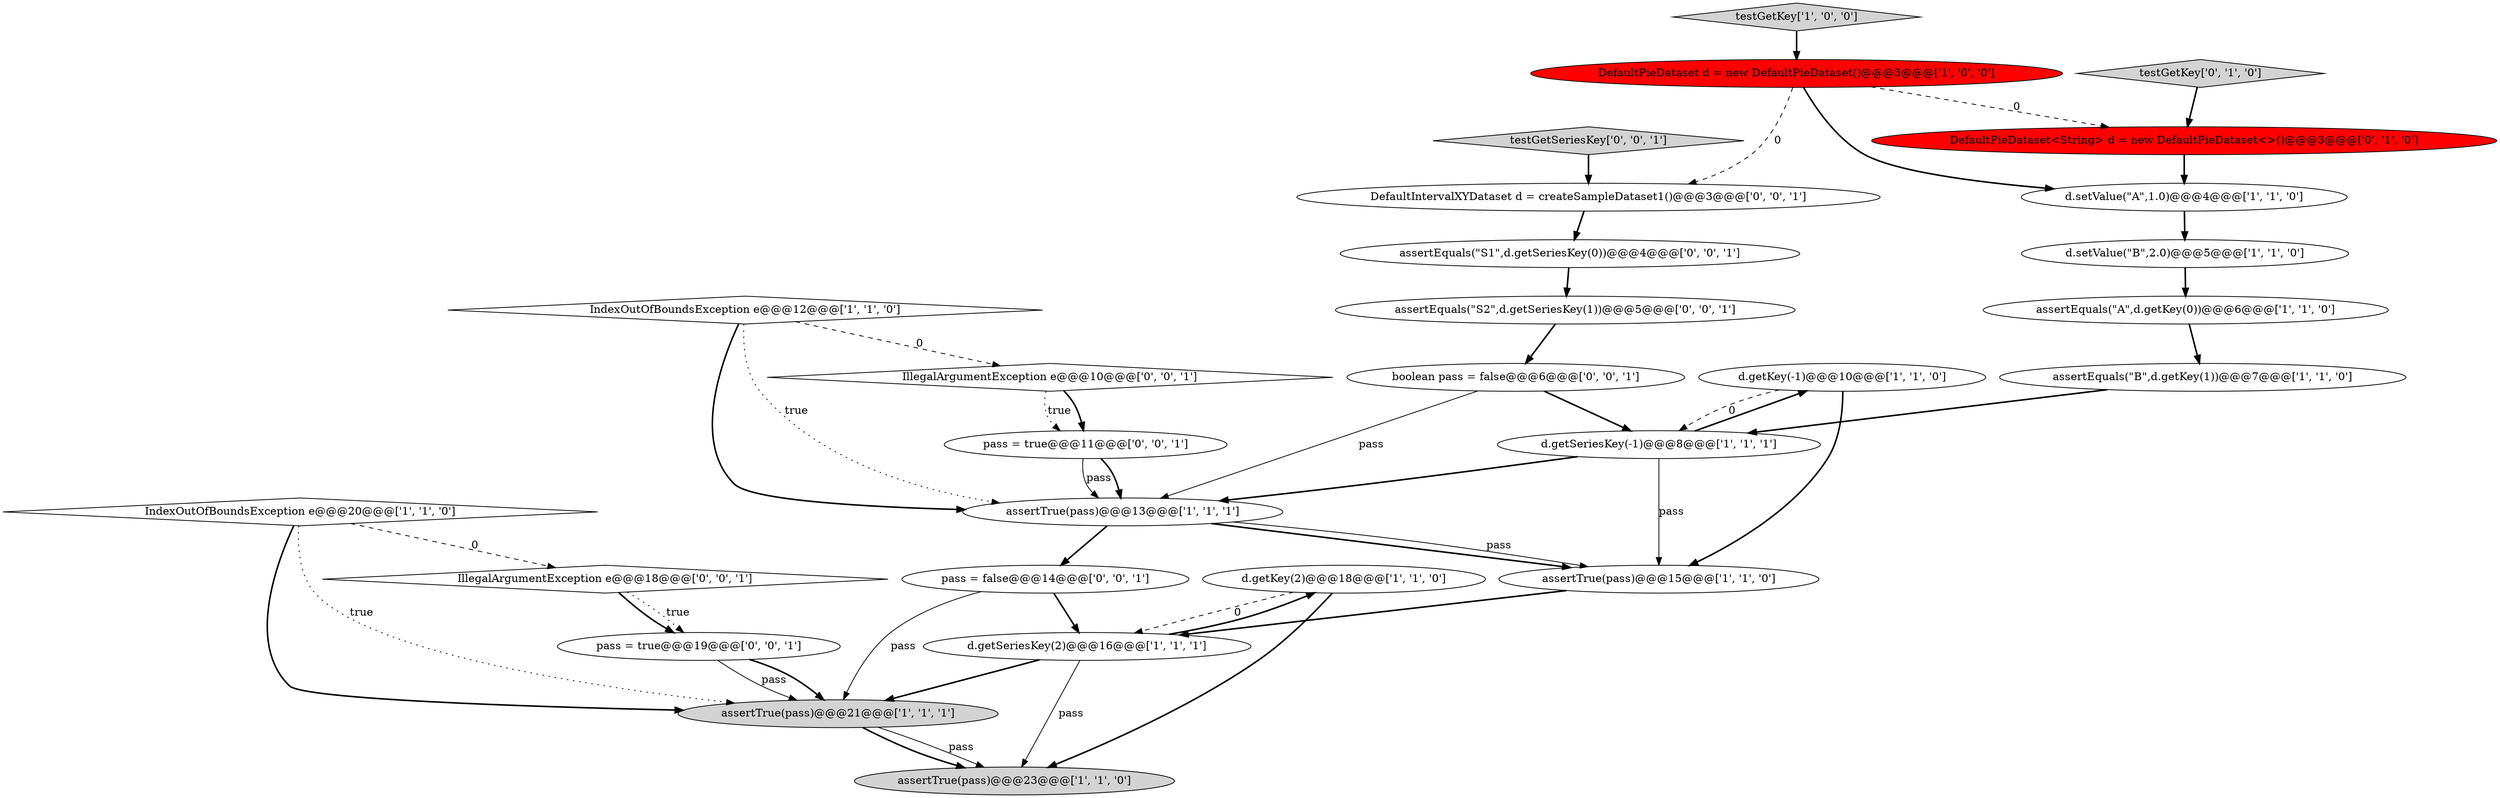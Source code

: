 digraph {
12 [style = filled, label = "d.getKey(2)@@@18@@@['1', '1', '0']", fillcolor = white, shape = ellipse image = "AAA0AAABBB1BBB"];
23 [style = filled, label = "boolean pass = false@@@6@@@['0', '0', '1']", fillcolor = white, shape = ellipse image = "AAA0AAABBB3BBB"];
7 [style = filled, label = "IndexOutOfBoundsException e@@@20@@@['1', '1', '0']", fillcolor = white, shape = diamond image = "AAA0AAABBB1BBB"];
2 [style = filled, label = "IndexOutOfBoundsException e@@@12@@@['1', '1', '0']", fillcolor = white, shape = diamond image = "AAA0AAABBB1BBB"];
22 [style = filled, label = "testGetSeriesKey['0', '0', '1']", fillcolor = lightgray, shape = diamond image = "AAA0AAABBB3BBB"];
10 [style = filled, label = "assertTrue(pass)@@@15@@@['1', '1', '0']", fillcolor = white, shape = ellipse image = "AAA0AAABBB1BBB"];
25 [style = filled, label = "IllegalArgumentException e@@@18@@@['0', '0', '1']", fillcolor = white, shape = diamond image = "AAA0AAABBB3BBB"];
4 [style = filled, label = "assertTrue(pass)@@@21@@@['1', '1', '1']", fillcolor = lightgray, shape = ellipse image = "AAA0AAABBB1BBB"];
5 [style = filled, label = "d.setValue(\"B\",2.0)@@@5@@@['1', '1', '0']", fillcolor = white, shape = ellipse image = "AAA0AAABBB1BBB"];
17 [style = filled, label = "DefaultPieDataset<String> d = new DefaultPieDataset<>()@@@3@@@['0', '1', '0']", fillcolor = red, shape = ellipse image = "AAA1AAABBB2BBB"];
19 [style = filled, label = "assertEquals(\"S2\",d.getSeriesKey(1))@@@5@@@['0', '0', '1']", fillcolor = white, shape = ellipse image = "AAA0AAABBB3BBB"];
24 [style = filled, label = "pass = true@@@11@@@['0', '0', '1']", fillcolor = white, shape = ellipse image = "AAA0AAABBB3BBB"];
13 [style = filled, label = "assertTrue(pass)@@@13@@@['1', '1', '1']", fillcolor = white, shape = ellipse image = "AAA0AAABBB1BBB"];
8 [style = filled, label = "d.getSeriesKey(2)@@@16@@@['1', '1', '1']", fillcolor = white, shape = ellipse image = "AAA0AAABBB1BBB"];
6 [style = filled, label = "assertEquals(\"B\",d.getKey(1))@@@7@@@['1', '1', '0']", fillcolor = white, shape = ellipse image = "AAA0AAABBB1BBB"];
27 [style = filled, label = "pass = false@@@14@@@['0', '0', '1']", fillcolor = white, shape = ellipse image = "AAA0AAABBB3BBB"];
21 [style = filled, label = "IllegalArgumentException e@@@10@@@['0', '0', '1']", fillcolor = white, shape = diamond image = "AAA0AAABBB3BBB"];
26 [style = filled, label = "DefaultIntervalXYDataset d = createSampleDataset1()@@@3@@@['0', '0', '1']", fillcolor = white, shape = ellipse image = "AAA0AAABBB3BBB"];
1 [style = filled, label = "DefaultPieDataset d = new DefaultPieDataset()@@@3@@@['1', '0', '0']", fillcolor = red, shape = ellipse image = "AAA1AAABBB1BBB"];
0 [style = filled, label = "d.setValue(\"A\",1.0)@@@4@@@['1', '1', '0']", fillcolor = white, shape = ellipse image = "AAA0AAABBB1BBB"];
14 [style = filled, label = "d.getKey(-1)@@@10@@@['1', '1', '0']", fillcolor = white, shape = ellipse image = "AAA0AAABBB1BBB"];
11 [style = filled, label = "assertTrue(pass)@@@23@@@['1', '1', '0']", fillcolor = lightgray, shape = ellipse image = "AAA0AAABBB1BBB"];
18 [style = filled, label = "pass = true@@@19@@@['0', '0', '1']", fillcolor = white, shape = ellipse image = "AAA0AAABBB3BBB"];
9 [style = filled, label = "testGetKey['1', '0', '0']", fillcolor = lightgray, shape = diamond image = "AAA0AAABBB1BBB"];
20 [style = filled, label = "assertEquals(\"S1\",d.getSeriesKey(0))@@@4@@@['0', '0', '1']", fillcolor = white, shape = ellipse image = "AAA0AAABBB3BBB"];
3 [style = filled, label = "assertEquals(\"A\",d.getKey(0))@@@6@@@['1', '1', '0']", fillcolor = white, shape = ellipse image = "AAA0AAABBB1BBB"];
16 [style = filled, label = "testGetKey['0', '1', '0']", fillcolor = lightgray, shape = diamond image = "AAA0AAABBB2BBB"];
15 [style = filled, label = "d.getSeriesKey(-1)@@@8@@@['1', '1', '1']", fillcolor = white, shape = ellipse image = "AAA0AAABBB1BBB"];
5->3 [style = bold, label=""];
13->10 [style = bold, label=""];
22->26 [style = bold, label=""];
15->13 [style = bold, label=""];
15->14 [style = bold, label=""];
12->8 [style = dashed, label="0"];
27->4 [style = solid, label="pass"];
1->26 [style = dashed, label="0"];
12->11 [style = bold, label=""];
23->15 [style = bold, label=""];
25->18 [style = bold, label=""];
13->10 [style = solid, label="pass"];
18->4 [style = solid, label="pass"];
14->10 [style = bold, label=""];
3->6 [style = bold, label=""];
21->24 [style = bold, label=""];
1->0 [style = bold, label=""];
7->4 [style = bold, label=""];
16->17 [style = bold, label=""];
8->11 [style = solid, label="pass"];
4->11 [style = solid, label="pass"];
14->15 [style = dashed, label="0"];
6->15 [style = bold, label=""];
25->18 [style = dotted, label="true"];
2->13 [style = bold, label=""];
15->10 [style = solid, label="pass"];
24->13 [style = solid, label="pass"];
1->17 [style = dashed, label="0"];
13->27 [style = bold, label=""];
17->0 [style = bold, label=""];
23->13 [style = solid, label="pass"];
18->4 [style = bold, label=""];
10->8 [style = bold, label=""];
21->24 [style = dotted, label="true"];
2->21 [style = dashed, label="0"];
19->23 [style = bold, label=""];
7->4 [style = dotted, label="true"];
7->25 [style = dashed, label="0"];
8->4 [style = bold, label=""];
9->1 [style = bold, label=""];
4->11 [style = bold, label=""];
20->19 [style = bold, label=""];
27->8 [style = bold, label=""];
8->12 [style = bold, label=""];
2->13 [style = dotted, label="true"];
26->20 [style = bold, label=""];
0->5 [style = bold, label=""];
24->13 [style = bold, label=""];
}
